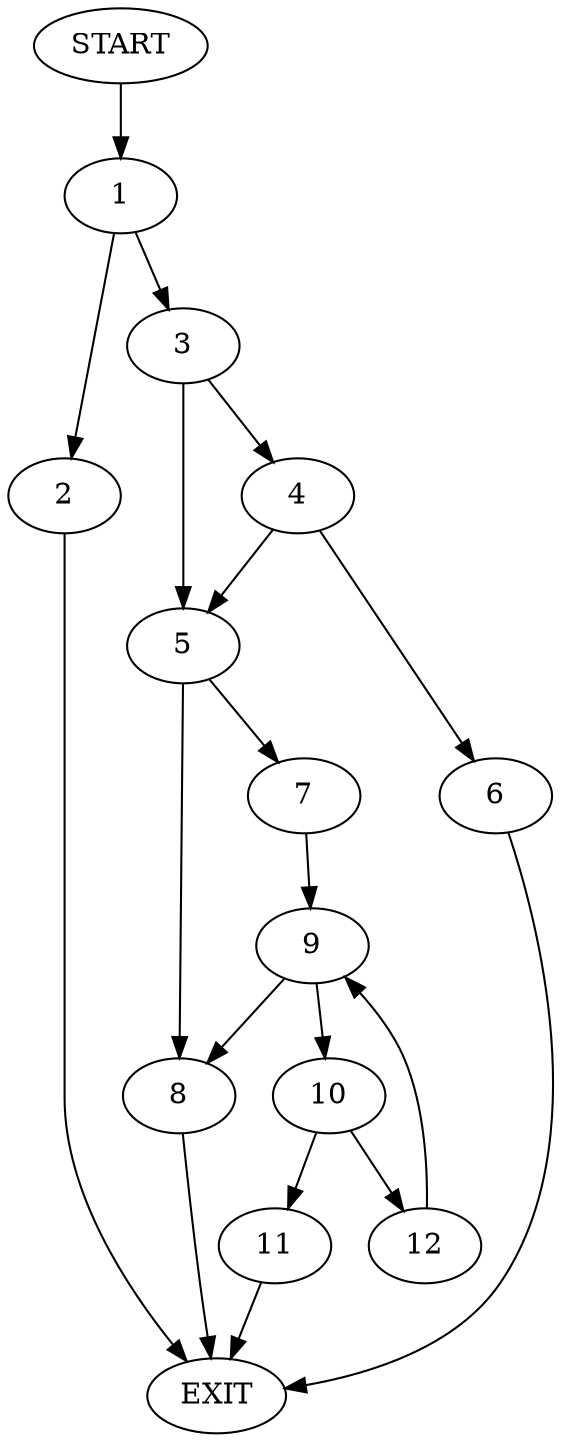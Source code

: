 digraph {
0 [label="START"]
13 [label="EXIT"]
0 -> 1
1 -> 2
1 -> 3
3 -> 4
3 -> 5
2 -> 13
4 -> 6
4 -> 5
5 -> 7
5 -> 8
6 -> 13
7 -> 9
8 -> 13
9 -> 10
9 -> 8
10 -> 11
10 -> 12
11 -> 13
12 -> 9
}
